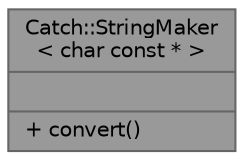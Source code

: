 digraph "Catch::StringMaker&lt; char const * &gt;"
{
 // LATEX_PDF_SIZE
  bgcolor="transparent";
  edge [fontname=Helvetica,fontsize=10,labelfontname=Helvetica,labelfontsize=10];
  node [fontname=Helvetica,fontsize=10,shape=box,height=0.2,width=0.4];
  Node1 [shape=record,label="{Catch::StringMaker\l\< char const * \>\n||+ convert()\l}",height=0.2,width=0.4,color="gray40", fillcolor="grey60", style="filled", fontcolor="black",tooltip=" "];
}
